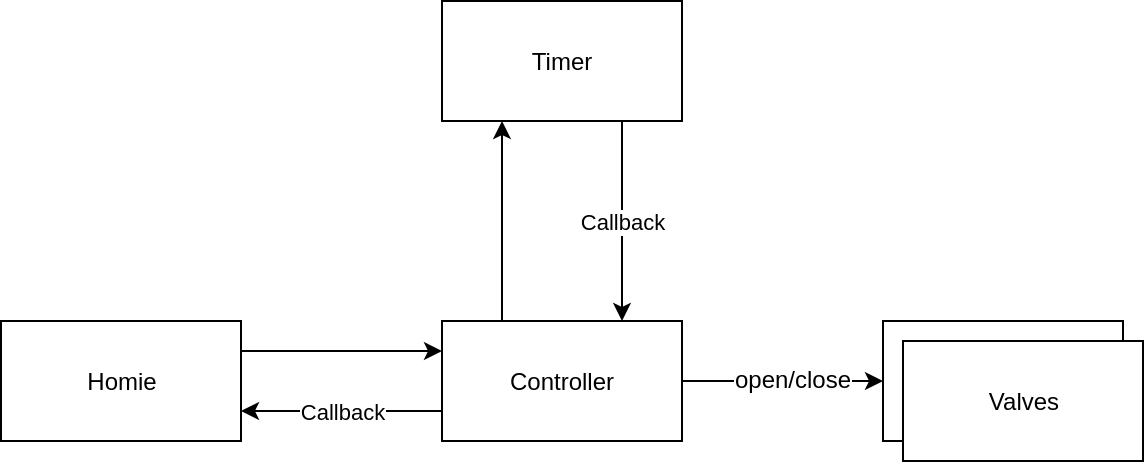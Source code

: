 <mxfile version="10.7.5" type="github"><diagram id="DxDGc6xCMz7mtpTMlahh" name="Page-1"><mxGraphModel dx="1329" dy="899" grid="1" gridSize="10" guides="1" tooltips="1" connect="1" arrows="1" fold="1" page="1" pageScale="1" pageWidth="827" pageHeight="1169" math="0" shadow="0"><root><mxCell id="0"/><mxCell id="1" parent="0"/><mxCell id="gZOYdYgRqXzsEMJal5LC-1" value="" style="group" parent="1" vertex="1" connectable="0"><mxGeometry x="450.5" y="202.5" width="130" height="70" as="geometry"/></mxCell><mxCell id="gZOYdYgRqXzsEMJal5LC-2" value="Valves" style="rounded=0;whiteSpace=wrap;html=1;" parent="gZOYdYgRqXzsEMJal5LC-1" vertex="1"><mxGeometry width="120" height="60" as="geometry"/></mxCell><mxCell id="gZOYdYgRqXzsEMJal5LC-3" value="Valves" style="rounded=0;whiteSpace=wrap;html=1;" parent="gZOYdYgRqXzsEMJal5LC-1" vertex="1"><mxGeometry x="10" y="10" width="120" height="60" as="geometry"/></mxCell><mxCell id="gZOYdYgRqXzsEMJal5LC-4" value="" style="rounded=0;orthogonalLoop=1;jettySize=auto;html=1;entryX=0;entryY=0.5;entryDx=0;entryDy=0;" parent="1" source="gZOYdYgRqXzsEMJal5LC-7" target="gZOYdYgRqXzsEMJal5LC-2" edge="1"><mxGeometry relative="1" as="geometry"><mxPoint x="465.5" y="234.5" as="targetPoint"/></mxGeometry></mxCell><mxCell id="gZOYdYgRqXzsEMJal5LC-5" value="open/close&lt;br&gt;" style="text;html=1;resizable=0;points=[];align=center;verticalAlign=middle;labelBackgroundColor=#ffffff;" parent="gZOYdYgRqXzsEMJal5LC-4" vertex="1" connectable="0"><mxGeometry x="0.096" y="1" relative="1" as="geometry"><mxPoint as="offset"/></mxGeometry></mxCell><mxCell id="qrqgJQceP3qP5RjZir03-3" style="edgeStyle=orthogonalEdgeStyle;rounded=0;orthogonalLoop=1;jettySize=auto;html=1;exitX=0.25;exitY=0;exitDx=0;exitDy=0;entryX=0.25;entryY=1;entryDx=0;entryDy=0;startArrow=none;startFill=0;" edge="1" parent="1" source="gZOYdYgRqXzsEMJal5LC-7" target="gZOYdYgRqXzsEMJal5LC-10"><mxGeometry relative="1" as="geometry"/></mxCell><mxCell id="qrqgJQceP3qP5RjZir03-6" value="Callback" style="edgeStyle=orthogonalEdgeStyle;rounded=0;orthogonalLoop=1;jettySize=auto;html=1;exitX=0;exitY=0.75;exitDx=0;exitDy=0;entryX=1;entryY=0.75;entryDx=0;entryDy=0;startArrow=none;startFill=0;" edge="1" parent="1" source="gZOYdYgRqXzsEMJal5LC-7" target="qrqgJQceP3qP5RjZir03-1"><mxGeometry relative="1" as="geometry"/></mxCell><mxCell id="gZOYdYgRqXzsEMJal5LC-7" value="Controller&lt;br&gt;" style="rounded=0;whiteSpace=wrap;html=1;" parent="1" vertex="1"><mxGeometry x="230" y="202.5" width="120" height="60" as="geometry"/></mxCell><mxCell id="qrqgJQceP3qP5RjZir03-4" value="Callback" style="edgeStyle=orthogonalEdgeStyle;rounded=0;orthogonalLoop=1;jettySize=auto;html=1;exitX=0.75;exitY=1;exitDx=0;exitDy=0;entryX=0.75;entryY=0;entryDx=0;entryDy=0;startArrow=none;startFill=0;" edge="1" parent="1" source="gZOYdYgRqXzsEMJal5LC-10" target="gZOYdYgRqXzsEMJal5LC-7"><mxGeometry relative="1" as="geometry"/></mxCell><mxCell id="gZOYdYgRqXzsEMJal5LC-10" value="Timer&lt;br&gt;" style="rounded=0;whiteSpace=wrap;html=1;" parent="1" vertex="1"><mxGeometry x="230" y="42.5" width="120" height="60" as="geometry"/></mxCell><mxCell id="qrqgJQceP3qP5RjZir03-5" style="edgeStyle=orthogonalEdgeStyle;rounded=0;orthogonalLoop=1;jettySize=auto;html=1;exitX=1;exitY=0.25;exitDx=0;exitDy=0;entryX=0;entryY=0.25;entryDx=0;entryDy=0;startArrow=none;startFill=0;" edge="1" parent="1" source="qrqgJQceP3qP5RjZir03-1" target="gZOYdYgRqXzsEMJal5LC-7"><mxGeometry relative="1" as="geometry"/></mxCell><mxCell id="qrqgJQceP3qP5RjZir03-1" value="Homie&lt;br&gt;" style="rounded=0;whiteSpace=wrap;html=1;" vertex="1" parent="1"><mxGeometry x="9.5" y="202.5" width="120" height="60" as="geometry"/></mxCell></root></mxGraphModel></diagram></mxfile>